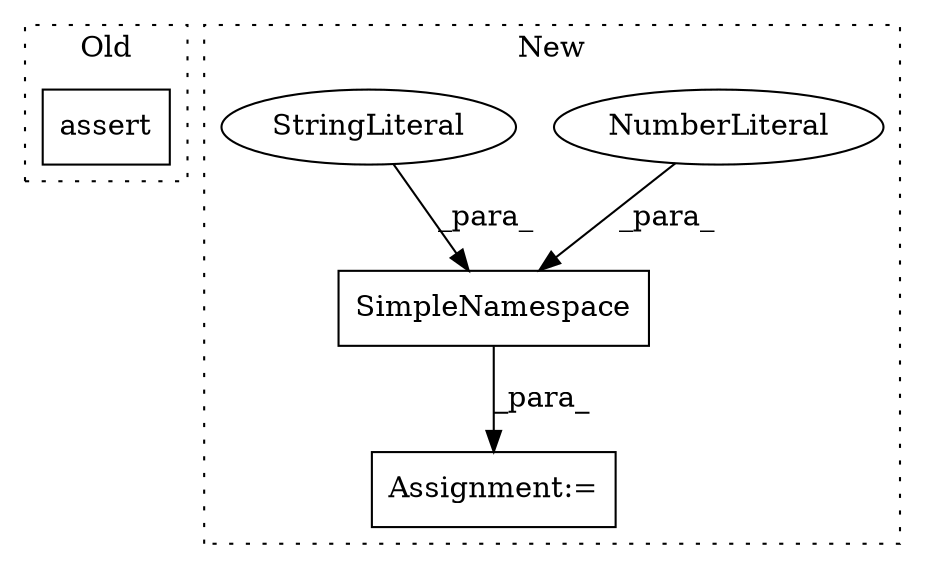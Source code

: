 digraph G {
subgraph cluster0 {
1 [label="assert" a="32" s="3326,3352" l="12,1" shape="box"];
label = "Old";
style="dotted";
}
subgraph cluster1 {
2 [label="SimpleNamespace" a="32" s="3493,3576" l="16,1" shape="box"];
3 [label="NumberLiteral" a="34" s="3509" l="1" shape="ellipse"];
4 [label="Assignment:=" a="7" s="3492" l="1" shape="box"];
5 [label="StringLiteral" a="45" s="3511" l="15" shape="ellipse"];
label = "New";
style="dotted";
}
2 -> 4 [label="_para_"];
3 -> 2 [label="_para_"];
5 -> 2 [label="_para_"];
}